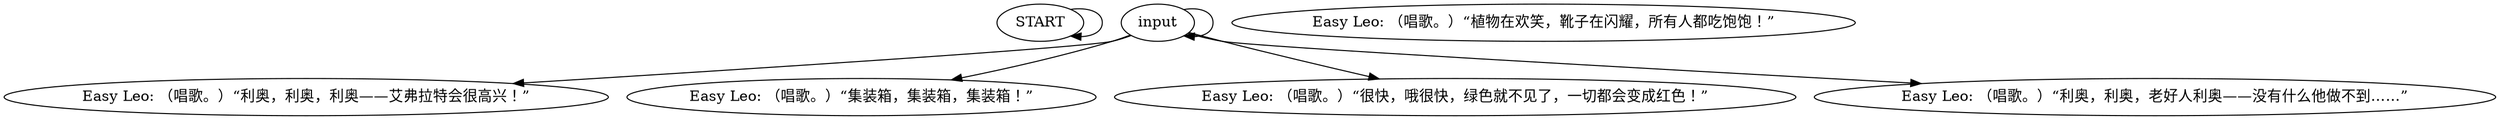 # CONTAINERYARD / LEO new barks
# Replacement barks for Leo to test out.
# ==================================================
digraph G {
	  0 [label="START"];
	  1 [label="input"];
	  2 [label="Easy Leo: （唱歌。）“利奥，利奥，利奥——艾弗拉特会很高兴！”"];
	  3 [label="Easy Leo: （唱歌。）“集装箱，集装箱，集装箱！”"];
	  4 [label="Easy Leo: （唱歌。）“植物在欢笑，靴子在闪耀，所有人都吃饱饱！”"];
	  5 [label="Easy Leo: （唱歌。）“很快，哦很快，绿色就不见了，一切都会变成红色！”"];
	  6 [label="Easy Leo: （唱歌。）“利奥，利奥，老好人利奥——没有什么他做不到……”"];
	  0 -> 0
	  1 -> 1
	  1 -> 2
	  1 -> 3
	  1 -> 5
	  1 -> 6
}


